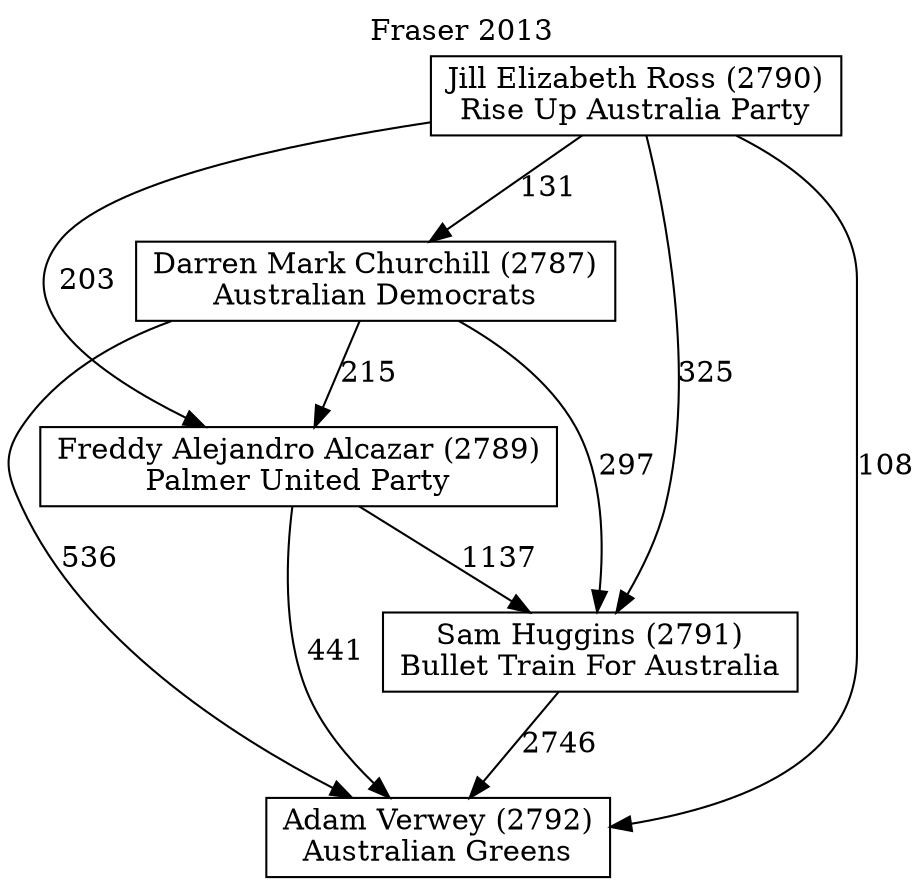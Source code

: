 // House preference flow
digraph "Adam Verwey (2792)_Fraser_2013" {
	graph [label="Fraser 2013" labelloc=t mclimit=10]
	node [shape=box]
	"Adam Verwey (2792)" [label="Adam Verwey (2792)
Australian Greens"]
	"Sam Huggins (2791)" [label="Sam Huggins (2791)
Bullet Train For Australia"]
	"Freddy Alejandro Alcazar (2789)" [label="Freddy Alejandro Alcazar (2789)
Palmer United Party"]
	"Darren Mark Churchill (2787)" [label="Darren Mark Churchill (2787)
Australian Democrats"]
	"Jill Elizabeth Ross (2790)" [label="Jill Elizabeth Ross (2790)
Rise Up Australia Party"]
	"Adam Verwey (2792)" [label="Adam Verwey (2792)
Australian Greens"]
	"Freddy Alejandro Alcazar (2789)" [label="Freddy Alejandro Alcazar (2789)
Palmer United Party"]
	"Darren Mark Churchill (2787)" [label="Darren Mark Churchill (2787)
Australian Democrats"]
	"Jill Elizabeth Ross (2790)" [label="Jill Elizabeth Ross (2790)
Rise Up Australia Party"]
	"Adam Verwey (2792)" [label="Adam Verwey (2792)
Australian Greens"]
	"Darren Mark Churchill (2787)" [label="Darren Mark Churchill (2787)
Australian Democrats"]
	"Jill Elizabeth Ross (2790)" [label="Jill Elizabeth Ross (2790)
Rise Up Australia Party"]
	"Adam Verwey (2792)" [label="Adam Verwey (2792)
Australian Greens"]
	"Jill Elizabeth Ross (2790)" [label="Jill Elizabeth Ross (2790)
Rise Up Australia Party"]
	"Jill Elizabeth Ross (2790)" [label="Jill Elizabeth Ross (2790)
Rise Up Australia Party"]
	"Darren Mark Churchill (2787)" [label="Darren Mark Churchill (2787)
Australian Democrats"]
	"Jill Elizabeth Ross (2790)" [label="Jill Elizabeth Ross (2790)
Rise Up Australia Party"]
	"Jill Elizabeth Ross (2790)" [label="Jill Elizabeth Ross (2790)
Rise Up Australia Party"]
	"Freddy Alejandro Alcazar (2789)" [label="Freddy Alejandro Alcazar (2789)
Palmer United Party"]
	"Darren Mark Churchill (2787)" [label="Darren Mark Churchill (2787)
Australian Democrats"]
	"Jill Elizabeth Ross (2790)" [label="Jill Elizabeth Ross (2790)
Rise Up Australia Party"]
	"Freddy Alejandro Alcazar (2789)" [label="Freddy Alejandro Alcazar (2789)
Palmer United Party"]
	"Jill Elizabeth Ross (2790)" [label="Jill Elizabeth Ross (2790)
Rise Up Australia Party"]
	"Jill Elizabeth Ross (2790)" [label="Jill Elizabeth Ross (2790)
Rise Up Australia Party"]
	"Darren Mark Churchill (2787)" [label="Darren Mark Churchill (2787)
Australian Democrats"]
	"Jill Elizabeth Ross (2790)" [label="Jill Elizabeth Ross (2790)
Rise Up Australia Party"]
	"Jill Elizabeth Ross (2790)" [label="Jill Elizabeth Ross (2790)
Rise Up Australia Party"]
	"Sam Huggins (2791)" [label="Sam Huggins (2791)
Bullet Train For Australia"]
	"Freddy Alejandro Alcazar (2789)" [label="Freddy Alejandro Alcazar (2789)
Palmer United Party"]
	"Darren Mark Churchill (2787)" [label="Darren Mark Churchill (2787)
Australian Democrats"]
	"Jill Elizabeth Ross (2790)" [label="Jill Elizabeth Ross (2790)
Rise Up Australia Party"]
	"Sam Huggins (2791)" [label="Sam Huggins (2791)
Bullet Train For Australia"]
	"Darren Mark Churchill (2787)" [label="Darren Mark Churchill (2787)
Australian Democrats"]
	"Jill Elizabeth Ross (2790)" [label="Jill Elizabeth Ross (2790)
Rise Up Australia Party"]
	"Sam Huggins (2791)" [label="Sam Huggins (2791)
Bullet Train For Australia"]
	"Jill Elizabeth Ross (2790)" [label="Jill Elizabeth Ross (2790)
Rise Up Australia Party"]
	"Jill Elizabeth Ross (2790)" [label="Jill Elizabeth Ross (2790)
Rise Up Australia Party"]
	"Darren Mark Churchill (2787)" [label="Darren Mark Churchill (2787)
Australian Democrats"]
	"Jill Elizabeth Ross (2790)" [label="Jill Elizabeth Ross (2790)
Rise Up Australia Party"]
	"Jill Elizabeth Ross (2790)" [label="Jill Elizabeth Ross (2790)
Rise Up Australia Party"]
	"Freddy Alejandro Alcazar (2789)" [label="Freddy Alejandro Alcazar (2789)
Palmer United Party"]
	"Darren Mark Churchill (2787)" [label="Darren Mark Churchill (2787)
Australian Democrats"]
	"Jill Elizabeth Ross (2790)" [label="Jill Elizabeth Ross (2790)
Rise Up Australia Party"]
	"Freddy Alejandro Alcazar (2789)" [label="Freddy Alejandro Alcazar (2789)
Palmer United Party"]
	"Jill Elizabeth Ross (2790)" [label="Jill Elizabeth Ross (2790)
Rise Up Australia Party"]
	"Jill Elizabeth Ross (2790)" [label="Jill Elizabeth Ross (2790)
Rise Up Australia Party"]
	"Darren Mark Churchill (2787)" [label="Darren Mark Churchill (2787)
Australian Democrats"]
	"Jill Elizabeth Ross (2790)" [label="Jill Elizabeth Ross (2790)
Rise Up Australia Party"]
	"Jill Elizabeth Ross (2790)" [label="Jill Elizabeth Ross (2790)
Rise Up Australia Party"]
	"Sam Huggins (2791)" -> "Adam Verwey (2792)" [label=2746]
	"Freddy Alejandro Alcazar (2789)" -> "Sam Huggins (2791)" [label=1137]
	"Darren Mark Churchill (2787)" -> "Freddy Alejandro Alcazar (2789)" [label=215]
	"Jill Elizabeth Ross (2790)" -> "Darren Mark Churchill (2787)" [label=131]
	"Freddy Alejandro Alcazar (2789)" -> "Adam Verwey (2792)" [label=441]
	"Darren Mark Churchill (2787)" -> "Adam Verwey (2792)" [label=536]
	"Jill Elizabeth Ross (2790)" -> "Adam Verwey (2792)" [label=108]
	"Jill Elizabeth Ross (2790)" -> "Freddy Alejandro Alcazar (2789)" [label=203]
	"Darren Mark Churchill (2787)" -> "Sam Huggins (2791)" [label=297]
	"Jill Elizabeth Ross (2790)" -> "Sam Huggins (2791)" [label=325]
}
